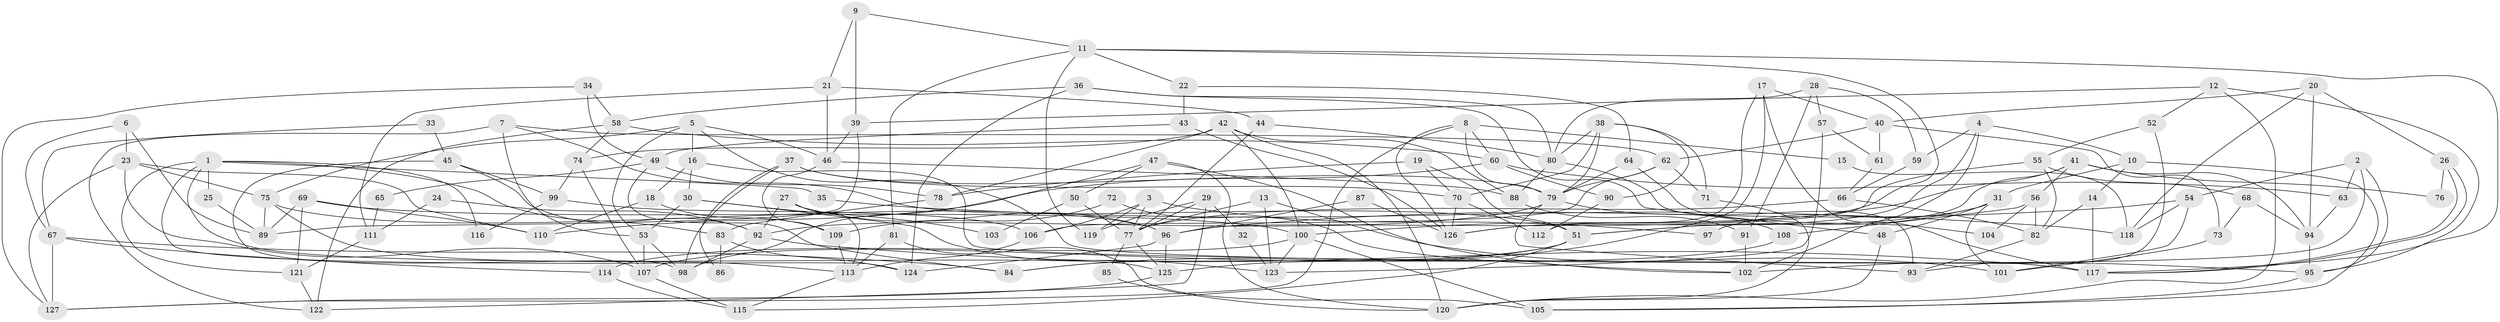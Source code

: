 // Generated by graph-tools (version 1.1) at 2025/15/03/09/25 04:15:05]
// undirected, 127 vertices, 254 edges
graph export_dot {
graph [start="1"]
  node [color=gray90,style=filled];
  1;
  2;
  3;
  4;
  5;
  6;
  7;
  8;
  9;
  10;
  11;
  12;
  13;
  14;
  15;
  16;
  17;
  18;
  19;
  20;
  21;
  22;
  23;
  24;
  25;
  26;
  27;
  28;
  29;
  30;
  31;
  32;
  33;
  34;
  35;
  36;
  37;
  38;
  39;
  40;
  41;
  42;
  43;
  44;
  45;
  46;
  47;
  48;
  49;
  50;
  51;
  52;
  53;
  54;
  55;
  56;
  57;
  58;
  59;
  60;
  61;
  62;
  63;
  64;
  65;
  66;
  67;
  68;
  69;
  70;
  71;
  72;
  73;
  74;
  75;
  76;
  77;
  78;
  79;
  80;
  81;
  82;
  83;
  84;
  85;
  86;
  87;
  88;
  89;
  90;
  91;
  92;
  93;
  94;
  95;
  96;
  97;
  98;
  99;
  100;
  101;
  102;
  103;
  104;
  105;
  106;
  107;
  108;
  109;
  110;
  111;
  112;
  113;
  114;
  115;
  116;
  117;
  118;
  119;
  120;
  121;
  122;
  123;
  124;
  125;
  126;
  127;
  1 -- 83;
  1 -- 125;
  1 -- 25;
  1 -- 35;
  1 -- 116;
  1 -- 121;
  1 -- 124;
  2 -- 95;
  2 -- 63;
  2 -- 54;
  2 -- 102;
  3 -- 119;
  3 -- 106;
  3 -- 77;
  3 -- 97;
  4 -- 102;
  4 -- 126;
  4 -- 10;
  4 -- 59;
  5 -- 46;
  5 -- 16;
  5 -- 53;
  5 -- 75;
  5 -- 95;
  6 -- 23;
  6 -- 67;
  6 -- 89;
  7 -- 53;
  7 -- 51;
  7 -- 62;
  7 -- 122;
  8 -- 79;
  8 -- 60;
  8 -- 15;
  8 -- 126;
  8 -- 127;
  9 -- 11;
  9 -- 21;
  9 -- 39;
  10 -- 31;
  10 -- 14;
  10 -- 105;
  11 -- 126;
  11 -- 117;
  11 -- 22;
  11 -- 81;
  11 -- 119;
  12 -- 39;
  12 -- 95;
  12 -- 52;
  12 -- 120;
  13 -- 101;
  13 -- 77;
  13 -- 123;
  14 -- 82;
  14 -- 117;
  15 -- 118;
  16 -- 117;
  16 -- 18;
  16 -- 30;
  17 -- 84;
  17 -- 117;
  17 -- 40;
  17 -- 112;
  18 -- 110;
  18 -- 109;
  19 -- 78;
  19 -- 51;
  19 -- 70;
  20 -- 40;
  20 -- 94;
  20 -- 26;
  20 -- 118;
  21 -- 44;
  21 -- 46;
  21 -- 111;
  22 -- 43;
  22 -- 64;
  23 -- 75;
  23 -- 107;
  23 -- 110;
  23 -- 127;
  24 -- 111;
  24 -- 92;
  25 -- 89;
  26 -- 117;
  26 -- 117;
  26 -- 76;
  27 -- 92;
  27 -- 96;
  27 -- 113;
  28 -- 80;
  28 -- 91;
  28 -- 57;
  28 -- 59;
  29 -- 122;
  29 -- 77;
  29 -- 32;
  29 -- 119;
  30 -- 123;
  30 -- 53;
  30 -- 103;
  31 -- 48;
  31 -- 51;
  31 -- 97;
  31 -- 101;
  32 -- 123;
  33 -- 45;
  33 -- 67;
  34 -- 127;
  34 -- 58;
  34 -- 49;
  35 -- 118;
  36 -- 124;
  36 -- 80;
  36 -- 48;
  36 -- 58;
  37 -- 79;
  37 -- 98;
  37 -- 70;
  37 -- 86;
  38 -- 70;
  38 -- 79;
  38 -- 71;
  38 -- 80;
  38 -- 90;
  39 -- 89;
  39 -- 46;
  40 -- 61;
  40 -- 62;
  40 -- 73;
  41 -- 100;
  41 -- 94;
  41 -- 51;
  41 -- 56;
  41 -- 76;
  42 -- 120;
  42 -- 74;
  42 -- 78;
  42 -- 88;
  42 -- 100;
  43 -- 49;
  43 -- 126;
  44 -- 80;
  44 -- 77;
  45 -- 99;
  45 -- 98;
  45 -- 92;
  46 -- 88;
  46 -- 109;
  47 -- 98;
  47 -- 120;
  47 -- 50;
  47 -- 102;
  48 -- 120;
  49 -- 84;
  49 -- 65;
  49 -- 78;
  50 -- 77;
  50 -- 103;
  51 -- 107;
  51 -- 84;
  51 -- 115;
  52 -- 93;
  52 -- 55;
  53 -- 98;
  53 -- 107;
  54 -- 96;
  54 -- 101;
  54 -- 118;
  55 -- 96;
  55 -- 68;
  55 -- 82;
  56 -- 82;
  56 -- 104;
  56 -- 108;
  57 -- 123;
  57 -- 61;
  58 -- 60;
  58 -- 74;
  58 -- 122;
  59 -- 66;
  60 -- 110;
  60 -- 90;
  60 -- 63;
  61 -- 66;
  62 -- 71;
  62 -- 79;
  62 -- 106;
  63 -- 94;
  64 -- 79;
  64 -- 104;
  65 -- 111;
  66 -- 77;
  66 -- 82;
  67 -- 127;
  67 -- 114;
  67 -- 84;
  68 -- 73;
  68 -- 94;
  69 -- 121;
  69 -- 100;
  69 -- 89;
  69 -- 110;
  70 -- 112;
  70 -- 126;
  71 -- 120;
  72 -- 102;
  72 -- 109;
  73 -- 101;
  74 -- 107;
  74 -- 99;
  75 -- 89;
  75 -- 96;
  75 -- 113;
  77 -- 125;
  77 -- 85;
  78 -- 83;
  79 -- 92;
  79 -- 93;
  79 -- 108;
  80 -- 93;
  80 -- 88;
  81 -- 113;
  81 -- 105;
  82 -- 93;
  83 -- 124;
  83 -- 86;
  85 -- 120;
  87 -- 126;
  87 -- 96;
  88 -- 91;
  90 -- 112;
  91 -- 102;
  92 -- 117;
  92 -- 98;
  94 -- 95;
  95 -- 105;
  96 -- 125;
  96 -- 124;
  99 -- 106;
  99 -- 116;
  100 -- 105;
  100 -- 114;
  100 -- 123;
  106 -- 113;
  107 -- 115;
  108 -- 125;
  109 -- 113;
  111 -- 121;
  113 -- 115;
  114 -- 115;
  121 -- 122;
  125 -- 127;
}
